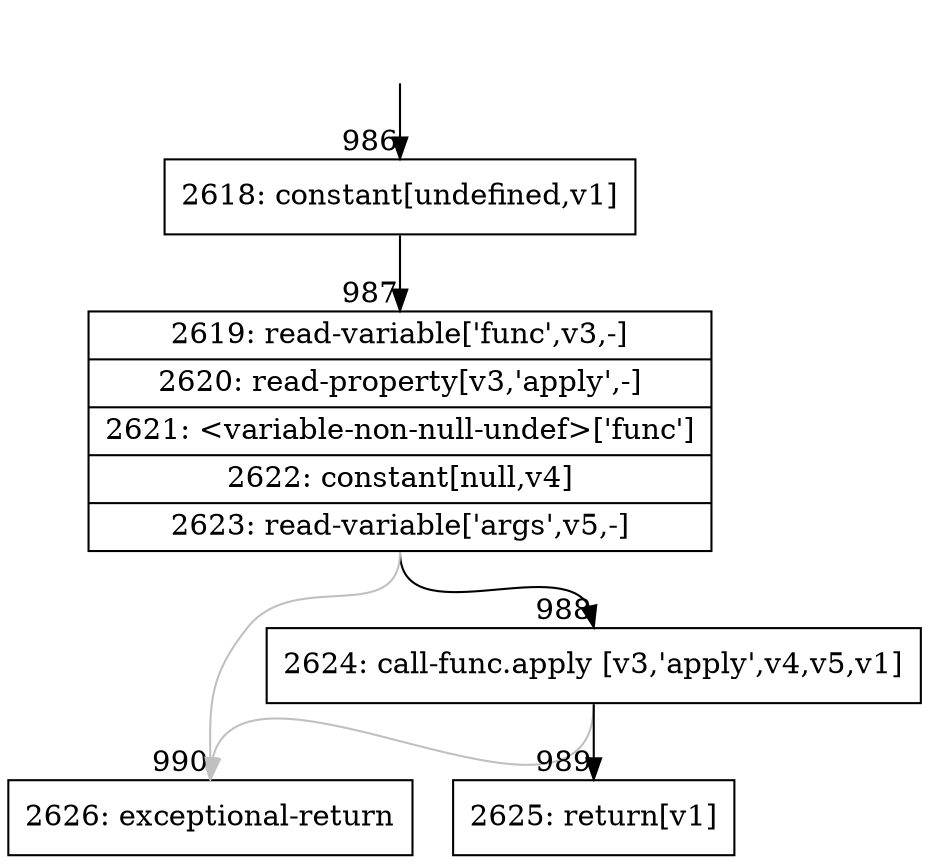 digraph {
rankdir="TD"
BB_entry82[shape=none,label=""];
BB_entry82 -> BB986 [tailport=s, headport=n, headlabel="    986"]
BB986 [shape=record label="{2618: constant[undefined,v1]}" ] 
BB986 -> BB987 [tailport=s, headport=n, headlabel="      987"]
BB987 [shape=record label="{2619: read-variable['func',v3,-]|2620: read-property[v3,'apply',-]|2621: \<variable-non-null-undef\>['func']|2622: constant[null,v4]|2623: read-variable['args',v5,-]}" ] 
BB987 -> BB988 [tailport=s, headport=n, headlabel="      988"]
BB987 -> BB990 [tailport=s, headport=n, color=gray, headlabel="      990"]
BB988 [shape=record label="{2624: call-func.apply [v3,'apply',v4,v5,v1]}" ] 
BB988 -> BB989 [tailport=s, headport=n, headlabel="      989"]
BB988 -> BB990 [tailport=s, headport=n, color=gray]
BB989 [shape=record label="{2625: return[v1]}" ] 
BB990 [shape=record label="{2626: exceptional-return}" ] 
//#$~ 772
}
